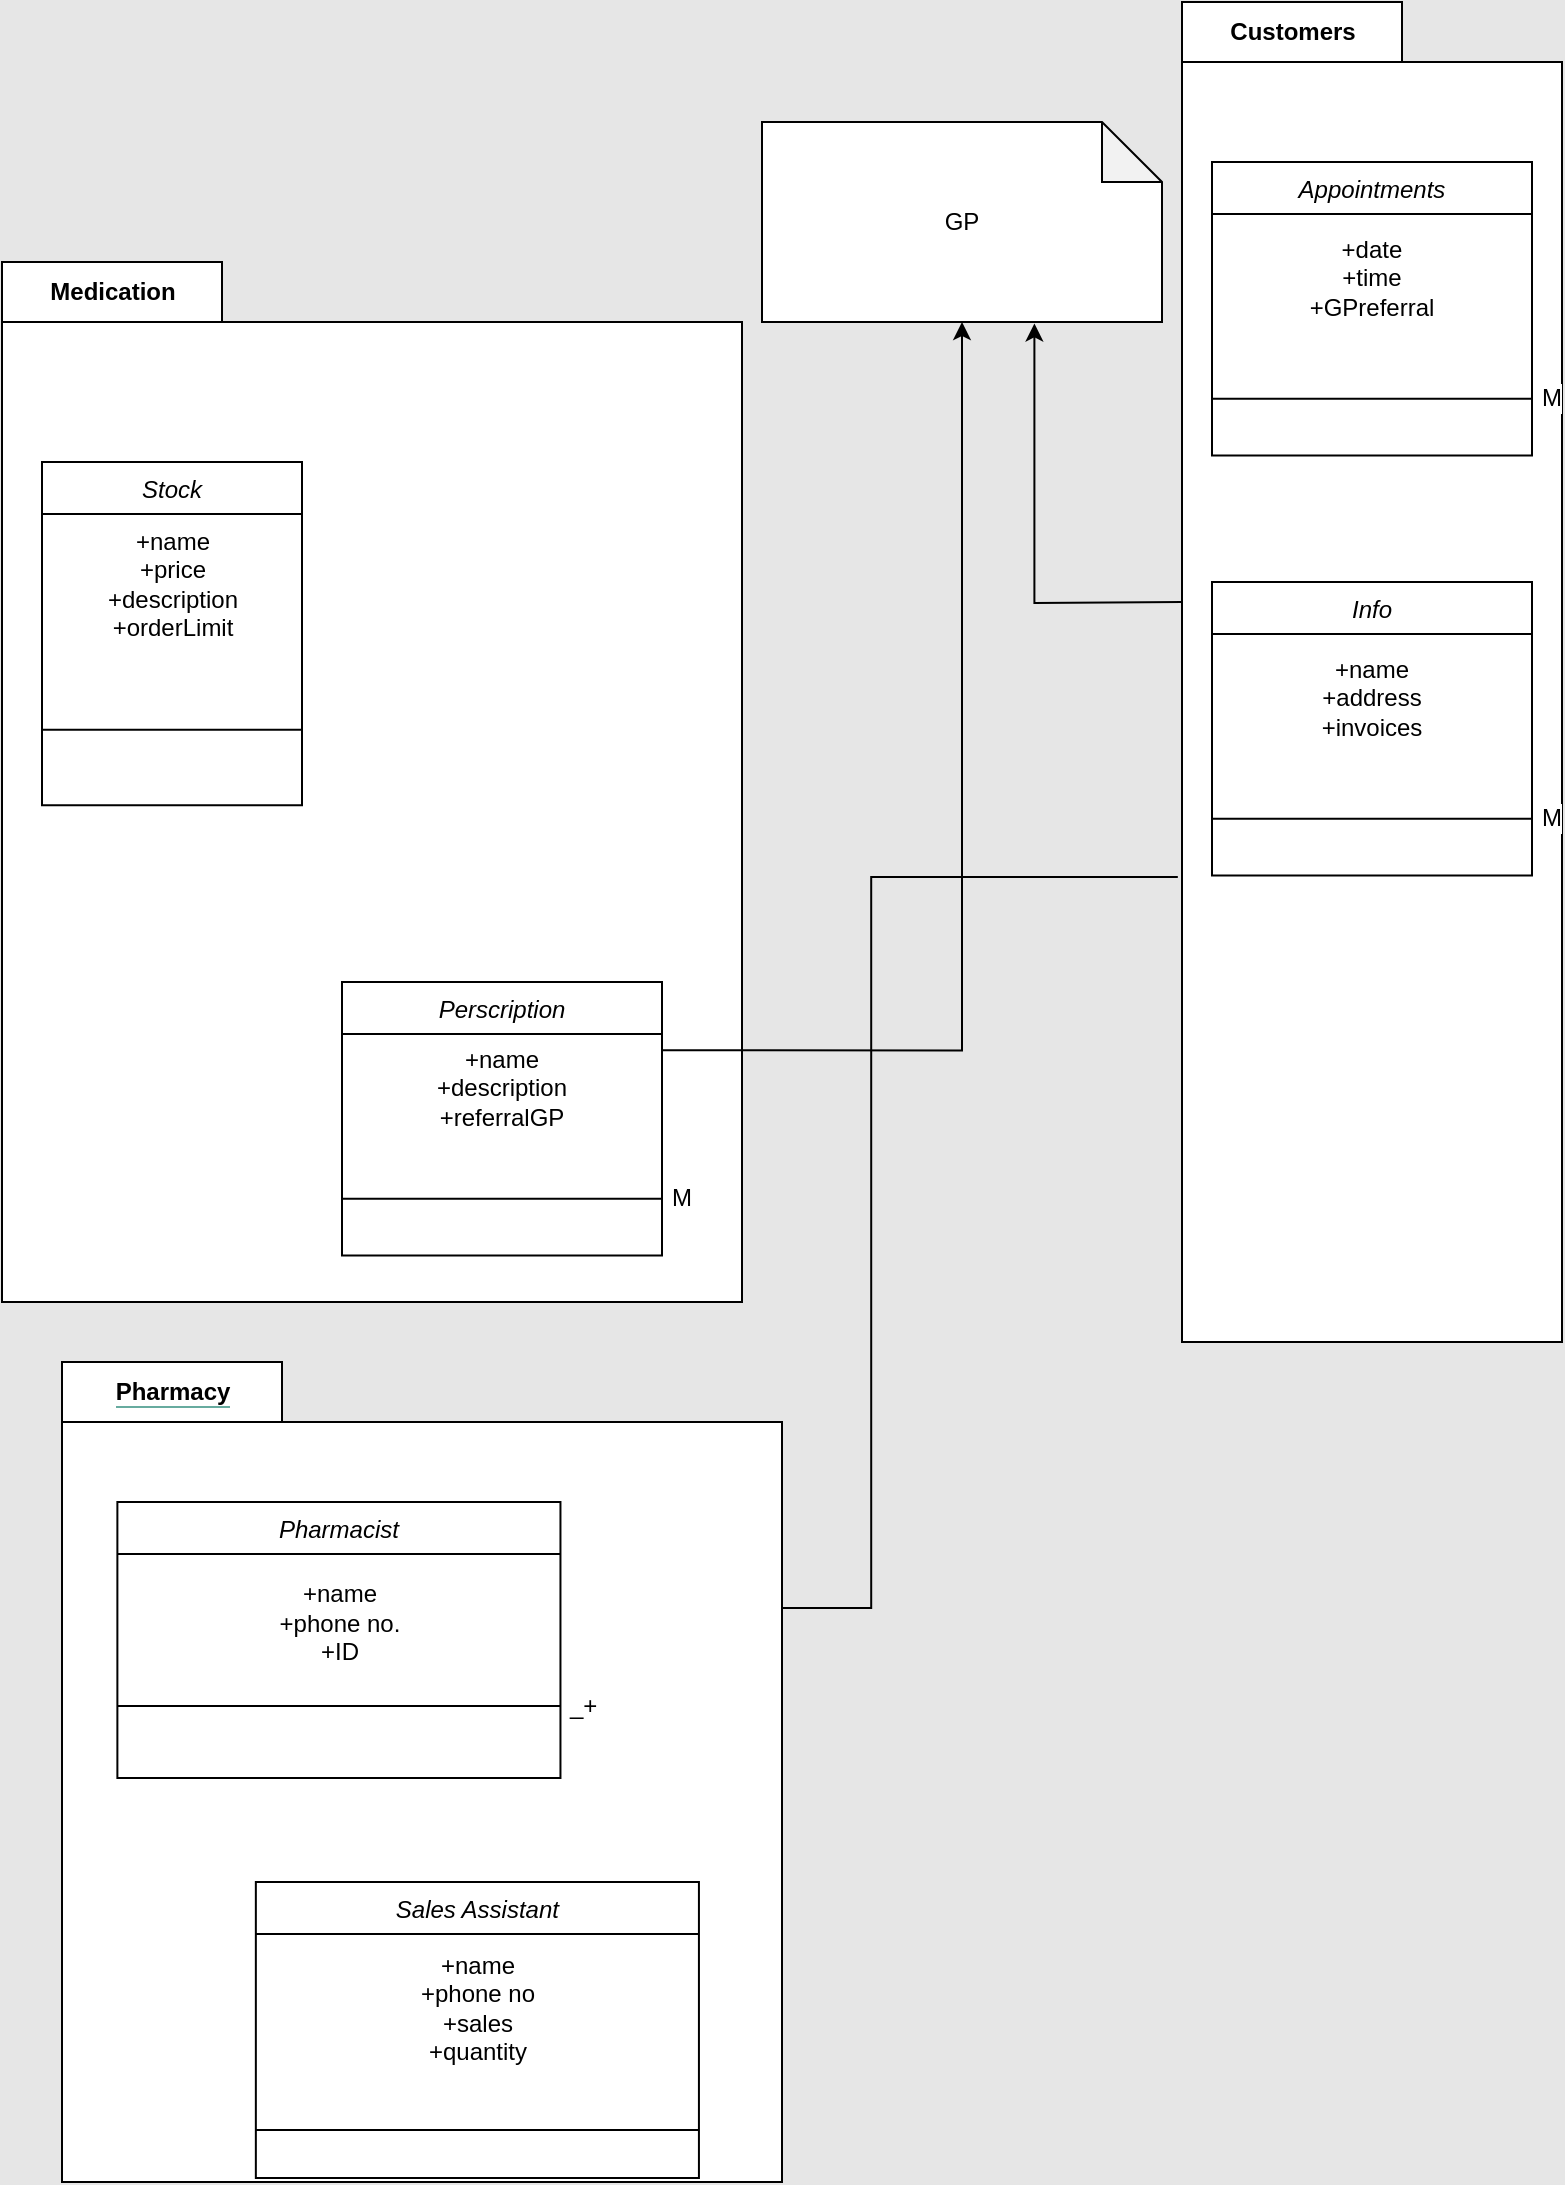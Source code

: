 <mxfile version="20.2.3" type="device"><diagram id="C5RBs43oDa-KdzZeNtuy" name="Page-1"><mxGraphModel dx="1483" dy="2085" grid="1" gridSize="10" guides="1" tooltips="1" connect="1" arrows="1" fold="1" page="1" pageScale="1" pageWidth="827" pageHeight="1169" background="#E6E6E6" math="0" shadow="0"><root><mxCell id="WIyWlLk6GJQsqaUBKTNV-0"/><mxCell id="WIyWlLk6GJQsqaUBKTNV-1" parent="WIyWlLk6GJQsqaUBKTNV-0"/><mxCell id="co7JOvj7TltIk9zRlRoz-36" value="Medication&lt;br&gt;" style="shape=folder;fontStyle=1;tabWidth=110;tabHeight=30;tabPosition=left;html=1;boundedLbl=1;labelInHeader=1;container=1;collapsible=0;labelPosition=center;verticalLabelPosition=middle;align=center;verticalAlign=middle;" parent="WIyWlLk6GJQsqaUBKTNV-1" vertex="1"><mxGeometry x="10" y="-200" width="370" height="520" as="geometry"/></mxCell><mxCell id="co7JOvj7TltIk9zRlRoz-37" value="" style="html=1;strokeColor=none;resizeWidth=1;resizeHeight=1;fillColor=none;part=1;connectable=0;allowArrows=0;deletable=0;" parent="co7JOvj7TltIk9zRlRoz-36" vertex="1"><mxGeometry width="340" height="248.182" relative="1" as="geometry"><mxPoint y="30" as="offset"/></mxGeometry></mxCell><mxCell id="co7JOvj7TltIk9zRlRoz-39" value="Stock" style="swimlane;fontStyle=2;align=center;verticalAlign=top;childLayout=stackLayout;horizontal=1;startSize=26;horizontalStack=0;resizeParent=1;resizeLast=0;collapsible=1;marginBottom=0;rounded=0;shadow=0;strokeWidth=1;" parent="co7JOvj7TltIk9zRlRoz-36" vertex="1"><mxGeometry x="20" y="100" width="130" height="171.636" as="geometry"><mxRectangle x="230" y="140" width="160" height="26" as="alternateBounds"/></mxGeometry></mxCell><mxCell id="co7JOvj7TltIk9zRlRoz-43" value="+name&lt;br&gt;+price&lt;br&gt;+description&lt;br&gt;+orderLimit" style="text;html=1;align=center;verticalAlign=middle;resizable=0;points=[];autosize=1;strokeColor=none;fillColor=none;" parent="co7JOvj7TltIk9zRlRoz-39" vertex="1"><mxGeometry y="26" width="130" height="70" as="geometry"/></mxCell><mxCell id="co7JOvj7TltIk9zRlRoz-41" value="" style="line;html=1;strokeWidth=1;align=left;verticalAlign=middle;spacingTop=-1;spacingLeft=3;spacingRight=3;rotatable=0;labelPosition=right;points=[];portConstraint=eastwest;" parent="co7JOvj7TltIk9zRlRoz-39" vertex="1"><mxGeometry y="96" width="130" height="75.636" as="geometry"/></mxCell><mxCell id="co7JOvj7TltIk9zRlRoz-19" value="Perscription" style="swimlane;fontStyle=2;align=center;verticalAlign=top;childLayout=stackLayout;horizontal=1;startSize=26;horizontalStack=0;resizeParent=1;resizeLast=0;collapsible=1;marginBottom=0;rounded=0;shadow=0;strokeWidth=1;" parent="co7JOvj7TltIk9zRlRoz-36" vertex="1"><mxGeometry x="170" y="360" width="160" height="136.727" as="geometry"><mxRectangle x="230" y="140" width="160" height="26" as="alternateBounds"/></mxGeometry></mxCell><mxCell id="jdb2-sdWrdXg9z1QVKwu-1" value="+name&lt;br&gt;+description&lt;br&gt;+referralGP" style="text;html=1;strokeColor=none;fillColor=none;align=center;verticalAlign=middle;whiteSpace=wrap;rounded=0;" vertex="1" parent="co7JOvj7TltIk9zRlRoz-19"><mxGeometry y="26" width="160" height="54" as="geometry"/></mxCell><mxCell id="co7JOvj7TltIk9zRlRoz-21" value="M" style="line;html=1;strokeWidth=1;align=left;verticalAlign=middle;spacingTop=-1;spacingLeft=3;spacingRight=3;rotatable=0;labelPosition=right;points=[];portConstraint=eastwest;" parent="co7JOvj7TltIk9zRlRoz-19" vertex="1"><mxGeometry y="80" width="160" height="56.727" as="geometry"/></mxCell><mxCell id="jdb2-sdWrdXg9z1QVKwu-4" style="edgeStyle=orthogonalEdgeStyle;rounded=0;orthogonalLoop=1;jettySize=auto;html=1;exitX=0.5;exitY=0;exitDx=0;exitDy=0;entryX=0.681;entryY=1.007;entryDx=0;entryDy=0;entryPerimeter=0;" edge="1" parent="WIyWlLk6GJQsqaUBKTNV-1" target="co7JOvj7TltIk9zRlRoz-34"><mxGeometry relative="1" as="geometry"><mxPoint x="600" y="-30" as="sourcePoint"/></mxGeometry></mxCell><mxCell id="jdb2-sdWrdXg9z1QVKwu-8" style="edgeStyle=orthogonalEdgeStyle;rounded=0;orthogonalLoop=1;jettySize=auto;html=1;entryX=1;entryY=0.5;entryDx=0;entryDy=0;exitX=-0.011;exitY=0.653;exitDx=0;exitDy=0;exitPerimeter=0;" edge="1" parent="WIyWlLk6GJQsqaUBKTNV-1" source="jdb2-sdWrdXg9z1QVKwu-11" target="jdb2-sdWrdXg9z1QVKwu-6"><mxGeometry relative="1" as="geometry"><mxPoint x="520" y="108" as="sourcePoint"/></mxGeometry></mxCell><mxCell id="co7JOvj7TltIk9zRlRoz-34" value="GP&lt;br&gt;" style="shape=note;whiteSpace=wrap;html=1;backgroundOutline=1;darkOpacity=0.05;" parent="WIyWlLk6GJQsqaUBKTNV-1" vertex="1"><mxGeometry x="390" y="-270" width="200" height="100" as="geometry"/></mxCell><mxCell id="co7JOvj7TltIk9zRlRoz-47" value="&lt;span style=&quot;background-color: rgb(255, 255, 255);&quot;&gt;Pharmacy&lt;/span&gt;" style="shape=folder;fontStyle=1;tabWidth=110;tabHeight=30;tabPosition=left;html=1;boundedLbl=1;labelInHeader=1;container=1;collapsible=0;labelBackgroundColor=#67AB9F;" parent="WIyWlLk6GJQsqaUBKTNV-1" vertex="1"><mxGeometry x="40" y="350" width="360" height="410" as="geometry"/></mxCell><mxCell id="co7JOvj7TltIk9zRlRoz-48" value="" style="html=1;strokeColor=none;resizeWidth=1;resizeHeight=1;fillColor=none;part=1;connectable=0;allowArrows=0;deletable=0;labelBackgroundColor=#67AB9F;" parent="co7JOvj7TltIk9zRlRoz-47" vertex="1"><mxGeometry width="360" height="287" relative="1" as="geometry"><mxPoint y="30" as="offset"/></mxGeometry></mxCell><mxCell id="co7JOvj7TltIk9zRlRoz-0" value="Pharmacist&#10;" style="swimlane;fontStyle=2;align=center;verticalAlign=top;childLayout=stackLayout;horizontal=1;startSize=26;horizontalStack=0;resizeParent=1;resizeLast=0;collapsible=1;marginBottom=0;rounded=0;shadow=0;strokeWidth=1;" parent="co7JOvj7TltIk9zRlRoz-47" vertex="1"><mxGeometry x="27.692" y="70" width="221.54" height="138" as="geometry"><mxRectangle x="230" y="140" width="160" height="26" as="alternateBounds"/></mxGeometry></mxCell><mxCell id="jdb2-sdWrdXg9z1QVKwu-6" value="&lt;br&gt;+name&lt;br&gt;+phone no.&lt;br&gt;+ID" style="text;html=1;strokeColor=none;fillColor=none;align=center;verticalAlign=middle;whiteSpace=wrap;rounded=0;" vertex="1" parent="co7JOvj7TltIk9zRlRoz-0"><mxGeometry y="26" width="221.54" height="54" as="geometry"/></mxCell><mxCell id="co7JOvj7TltIk9zRlRoz-4" value="_+" style="line;html=1;strokeWidth=1;align=left;verticalAlign=middle;spacingTop=-1;spacingLeft=3;spacingRight=3;rotatable=0;labelPosition=right;points=[];portConstraint=eastwest;" parent="co7JOvj7TltIk9zRlRoz-0" vertex="1"><mxGeometry y="80" width="221.54" height="44" as="geometry"/></mxCell><mxCell id="co7JOvj7TltIk9zRlRoz-25" value="Sales Assistant&#10;" style="swimlane;fontStyle=2;align=center;verticalAlign=top;childLayout=stackLayout;horizontal=1;startSize=26;horizontalStack=0;resizeParent=1;resizeLast=0;collapsible=1;marginBottom=0;rounded=0;shadow=0;strokeWidth=1;" parent="co7JOvj7TltIk9zRlRoz-47" vertex="1"><mxGeometry x="96.923" y="260" width="221.54" height="148" as="geometry"><mxRectangle x="230" y="140" width="160" height="26" as="alternateBounds"/></mxGeometry></mxCell><mxCell id="jdb2-sdWrdXg9z1QVKwu-7" value="+name&lt;br&gt;+phone no&lt;br&gt;+sales&lt;br&gt;+quantity" style="text;html=1;strokeColor=none;fillColor=none;align=center;verticalAlign=middle;whiteSpace=wrap;rounded=0;" vertex="1" parent="co7JOvj7TltIk9zRlRoz-25"><mxGeometry y="26" width="221.54" height="74" as="geometry"/></mxCell><mxCell id="co7JOvj7TltIk9zRlRoz-27" value="" style="line;html=1;strokeWidth=1;align=left;verticalAlign=middle;spacingTop=-1;spacingLeft=3;spacingRight=3;rotatable=0;labelPosition=right;points=[];portConstraint=eastwest;" parent="co7JOvj7TltIk9zRlRoz-25" vertex="1"><mxGeometry y="100" width="221.54" height="48" as="geometry"/></mxCell><mxCell id="co7JOvj7TltIk9zRlRoz-49" style="edgeStyle=orthogonalEdgeStyle;rounded=0;orthogonalLoop=1;jettySize=auto;html=1;exitX=1;exitY=0.25;exitDx=0;exitDy=0;" parent="WIyWlLk6GJQsqaUBKTNV-1" source="co7JOvj7TltIk9zRlRoz-19" target="co7JOvj7TltIk9zRlRoz-34" edge="1"><mxGeometry relative="1" as="geometry"/></mxCell><mxCell id="jdb2-sdWrdXg9z1QVKwu-11" value="Customers" style="shape=folder;fontStyle=1;tabWidth=110;tabHeight=30;tabPosition=left;html=1;boundedLbl=1;labelInHeader=1;container=1;collapsible=0;" vertex="1" parent="WIyWlLk6GJQsqaUBKTNV-1"><mxGeometry x="600" y="-330" width="190" height="670" as="geometry"/></mxCell><mxCell id="jdb2-sdWrdXg9z1QVKwu-12" value="" style="html=1;strokeColor=none;resizeWidth=1;resizeHeight=1;fillColor=none;part=1;connectable=0;allowArrows=0;deletable=0;" vertex="1" parent="jdb2-sdWrdXg9z1QVKwu-11"><mxGeometry width="190" height="469.0" relative="1" as="geometry"><mxPoint y="30" as="offset"/></mxGeometry></mxCell><mxCell id="jdb2-sdWrdXg9z1QVKwu-14" value="Appointments" style="swimlane;fontStyle=2;align=center;verticalAlign=top;childLayout=stackLayout;horizontal=1;startSize=26;horizontalStack=0;resizeParent=1;resizeLast=0;collapsible=1;marginBottom=0;rounded=0;shadow=0;strokeWidth=1;" vertex="1" parent="jdb2-sdWrdXg9z1QVKwu-11"><mxGeometry x="15" y="80" width="160" height="146.727" as="geometry"><mxRectangle x="230" y="140" width="160" height="26" as="alternateBounds"/></mxGeometry></mxCell><mxCell id="jdb2-sdWrdXg9z1QVKwu-17" value="+date&lt;br&gt;+time&lt;br&gt;+GPreferral" style="text;html=1;strokeColor=none;fillColor=none;align=center;verticalAlign=middle;whiteSpace=wrap;rounded=0;" vertex="1" parent="jdb2-sdWrdXg9z1QVKwu-14"><mxGeometry y="26" width="160" height="64" as="geometry"/></mxCell><mxCell id="jdb2-sdWrdXg9z1QVKwu-16" value="M" style="line;html=1;strokeWidth=1;align=left;verticalAlign=middle;spacingTop=-1;spacingLeft=3;spacingRight=3;rotatable=0;labelPosition=right;points=[];portConstraint=eastwest;" vertex="1" parent="jdb2-sdWrdXg9z1QVKwu-14"><mxGeometry y="90" width="160" height="56.727" as="geometry"/></mxCell><mxCell id="jdb2-sdWrdXg9z1QVKwu-18" value="Info" style="swimlane;fontStyle=2;align=center;verticalAlign=top;childLayout=stackLayout;horizontal=1;startSize=26;horizontalStack=0;resizeParent=1;resizeLast=0;collapsible=1;marginBottom=0;rounded=0;shadow=0;strokeWidth=1;" vertex="1" parent="jdb2-sdWrdXg9z1QVKwu-11"><mxGeometry x="15" y="290" width="160" height="146.727" as="geometry"><mxRectangle x="230" y="140" width="160" height="26" as="alternateBounds"/></mxGeometry></mxCell><mxCell id="jdb2-sdWrdXg9z1QVKwu-19" value="+name&lt;br&gt;+address&lt;br&gt;+invoices" style="text;html=1;strokeColor=none;fillColor=none;align=center;verticalAlign=middle;whiteSpace=wrap;rounded=0;" vertex="1" parent="jdb2-sdWrdXg9z1QVKwu-18"><mxGeometry y="26" width="160" height="64" as="geometry"/></mxCell><mxCell id="jdb2-sdWrdXg9z1QVKwu-20" value="M" style="line;html=1;strokeWidth=1;align=left;verticalAlign=middle;spacingTop=-1;spacingLeft=3;spacingRight=3;rotatable=0;labelPosition=right;points=[];portConstraint=eastwest;" vertex="1" parent="jdb2-sdWrdXg9z1QVKwu-18"><mxGeometry y="90" width="160" height="56.727" as="geometry"/></mxCell></root></mxGraphModel></diagram></mxfile>